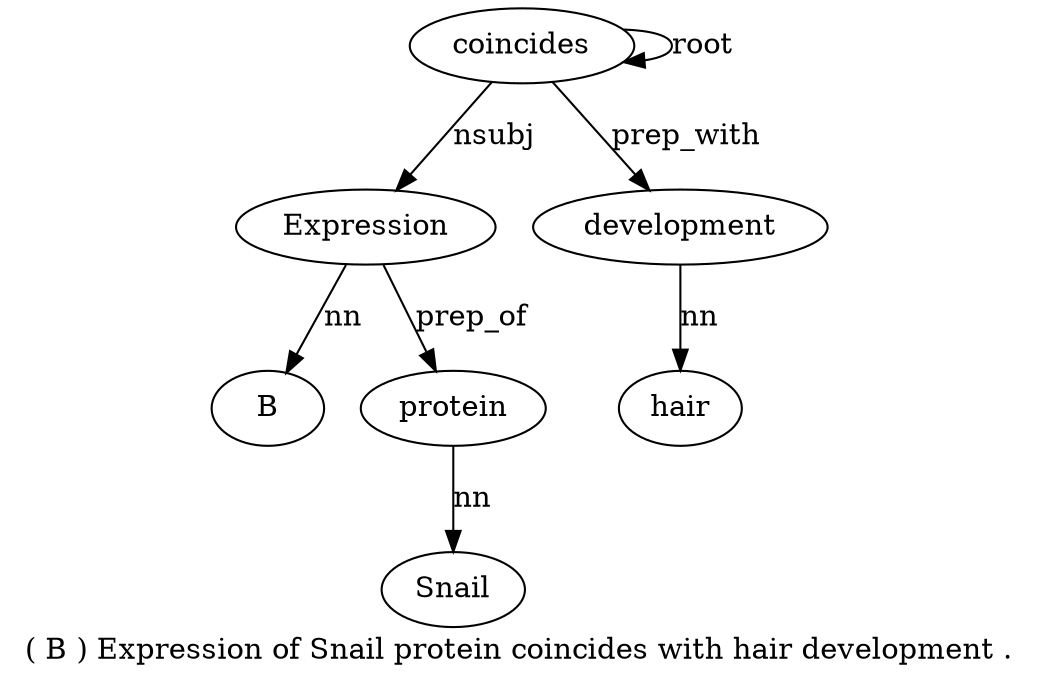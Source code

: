 digraph "( B ) Expression of Snail protein coincides with hair development ." {
label="( B ) Expression of Snail protein coincides with hair development .";
Expression4 [style=filled, fillcolor=white, label=Expression];
B2 [style=filled, fillcolor=white, label=B];
Expression4 -> B2  [label=nn];
coincides8 [style=filled, fillcolor=white, label=coincides];
coincides8 -> Expression4  [label=nsubj];
protein7 [style=filled, fillcolor=white, label=protein];
Snail6 [style=filled, fillcolor=white, label=Snail];
protein7 -> Snail6  [label=nn];
Expression4 -> protein7  [label=prep_of];
coincides8 -> coincides8  [label=root];
development11 [style=filled, fillcolor=white, label=development];
hair10 [style=filled, fillcolor=white, label=hair];
development11 -> hair10  [label=nn];
coincides8 -> development11  [label=prep_with];
}
